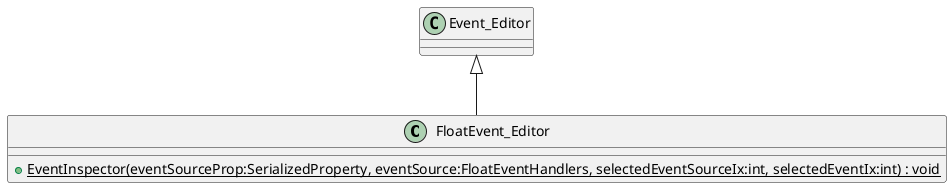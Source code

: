 @startuml
class FloatEvent_Editor {
    + {static} EventInspector(eventSourceProp:SerializedProperty, eventSource:FloatEventHandlers, selectedEventSourceIx:int, selectedEventIx:int) : void
}
Event_Editor <|-- FloatEvent_Editor
@enduml
